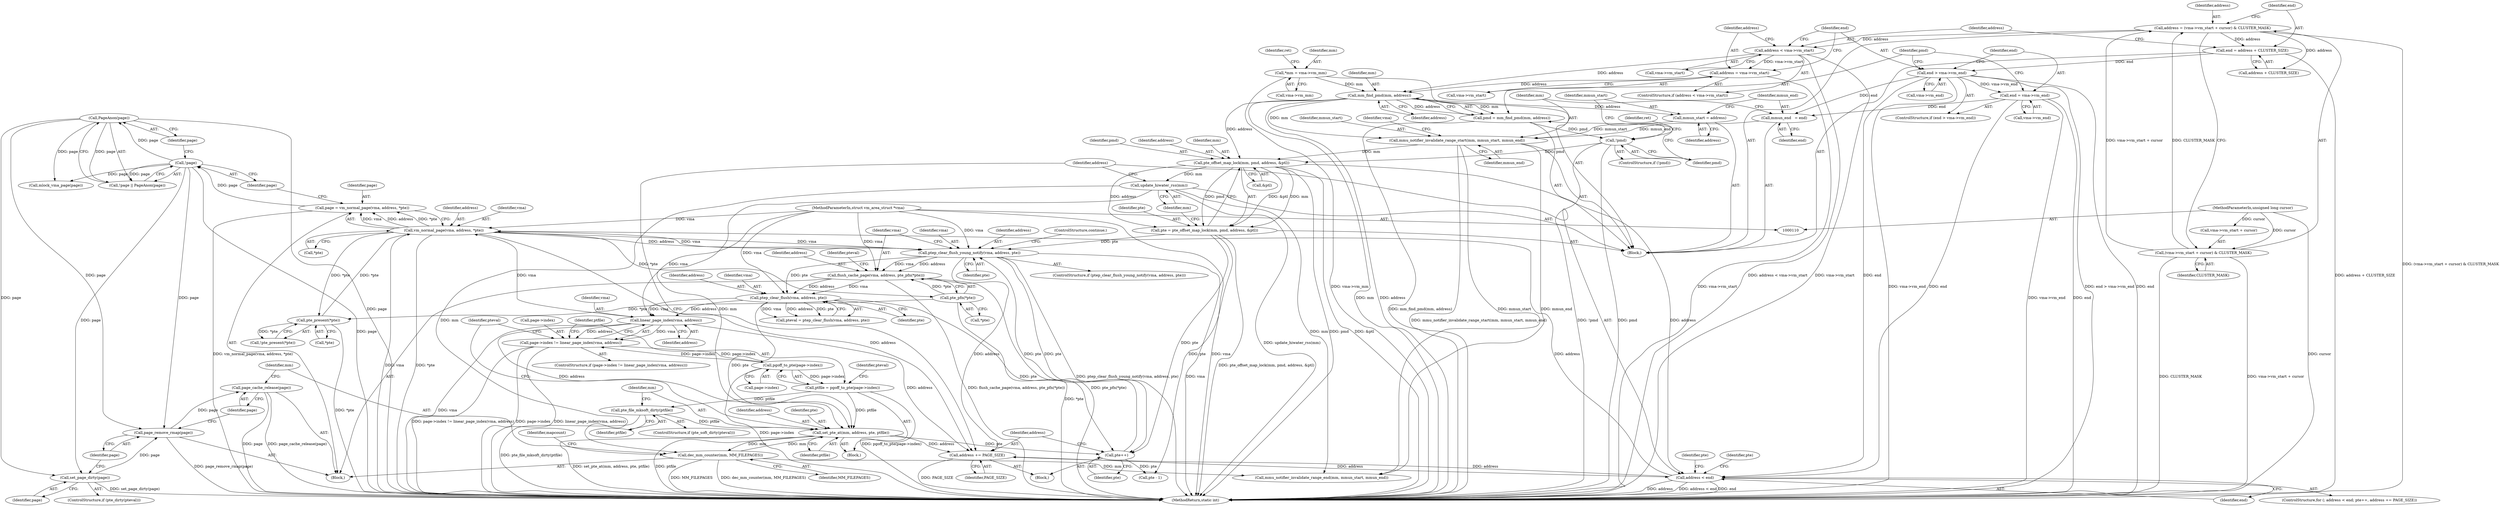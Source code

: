 digraph "0_linux_57e68e9cd65b4b8eb4045a1e0d0746458502554c_1@pointer" {
"1000325" [label="(Call,page_cache_release(page))"];
"1000323" [label="(Call,page_remove_rmap(page))"];
"1000259" [label="(Call,PageAnon(page))"];
"1000257" [label="(Call,!page)"];
"1000248" [label="(Call,page = vm_normal_page(vma, address, *pte))"];
"1000250" [label="(Call,vm_normal_page(vma, address, *pte))"];
"1000297" [label="(Call,linear_page_index(vma, address))"];
"1000288" [label="(Call,ptep_clear_flush(vma, address, pte))"];
"1000280" [label="(Call,flush_cache_page(vma, address, pte_pfn(*pte)))"];
"1000275" [label="(Call,ptep_clear_flush_young_notify(vma, address, pte))"];
"1000113" [label="(MethodParameterIn,struct vm_area_struct *vma)"];
"1000236" [label="(Call,pte++)"];
"1000313" [label="(Call,set_pte_at(mm, address, pte, ptfile))"];
"1000327" [label="(Call,dec_mm_counter(mm, MM_FILEPAGES))"];
"1000229" [label="(Call,update_hiwater_rss(mm))"];
"1000223" [label="(Call,pte_offset_map_lock(mm, pmd, address, &ptl))"];
"1000191" [label="(Call,mmu_notifier_invalidate_range_start(mm, mmun_start, mmun_end))"];
"1000177" [label="(Call,mm_find_pmd(mm, address))"];
"1000117" [label="(Call,*mm = vma->vm_mm)"];
"1000159" [label="(Call,address = vma->vm_start)"];
"1000154" [label="(Call,address < vma->vm_start)"];
"1000139" [label="(Call,address = (vma->vm_start + cursor) & CLUSTER_MASK)"];
"1000141" [label="(Call,(vma->vm_start + cursor) & CLUSTER_MASK)"];
"1000111" [label="(MethodParameterIn,unsigned long cursor)"];
"1000185" [label="(Call,mmun_start = address)"];
"1000188" [label="(Call,mmun_end   = end)"];
"1000165" [label="(Call,end > vma->vm_end)"];
"1000148" [label="(Call,end = address + CLUSTER_SIZE)"];
"1000170" [label="(Call,end = vma->vm_end)"];
"1000181" [label="(Call,!pmd)"];
"1000175" [label="(Call,pmd = mm_find_pmd(mm, address))"];
"1000311" [label="(Call,pte_file_mksoft_dirty(ptfile))"];
"1000302" [label="(Call,ptfile = pgoff_to_pte(page->index))"];
"1000304" [label="(Call,pgoff_to_pte(page->index))"];
"1000293" [label="(Call,page->index != linear_page_index(vma, address))"];
"1000221" [label="(Call,pte = pte_offset_map_lock(mm, pmd, address, &ptl))"];
"1000283" [label="(Call,pte_pfn(*pte))"];
"1000232" [label="(Call,address < end)"];
"1000238" [label="(Call,address += PAGE_SIZE)"];
"1000244" [label="(Call,pte_present(*pte))"];
"1000321" [label="(Call,set_page_dirty(page))"];
"1000288" [label="(Call,ptep_clear_flush(vma, address, pte))"];
"1000231" [label="(ControlStructure,for (; address < end; pte++, address += PAGE_SIZE))"];
"1000200" [label="(Identifier,vma)"];
"1000180" [label="(ControlStructure,if (!pmd))"];
"1000226" [label="(Identifier,address)"];
"1000171" [label="(Identifier,end)"];
"1000232" [label="(Call,address < end)"];
"1000322" [label="(Identifier,page)"];
"1000327" [label="(Call,dec_mm_counter(mm, MM_FILEPAGES))"];
"1000177" [label="(Call,mm_find_pmd(mm, address))"];
"1000241" [label="(Block,)"];
"1000191" [label="(Call,mmu_notifier_invalidate_range_start(mm, mmun_start, mmun_end))"];
"1000161" [label="(Call,vma->vm_start)"];
"1000257" [label="(Call,!page)"];
"1000243" [label="(Call,!pte_present(*pte))"];
"1000290" [label="(Identifier,address)"];
"1000298" [label="(Identifier,vma)"];
"1000224" [label="(Identifier,mm)"];
"1000253" [label="(Call,*pte)"];
"1000147" [label="(Identifier,CLUSTER_MASK)"];
"1000318" [label="(ControlStructure,if (pte_dirty(pteval)))"];
"1000326" [label="(Identifier,page)"];
"1000117" [label="(Call,*mm = vma->vm_mm)"];
"1000282" [label="(Identifier,address)"];
"1000325" [label="(Call,page_cache_release(page))"];
"1000324" [label="(Identifier,page)"];
"1000140" [label="(Identifier,address)"];
"1000292" [label="(ControlStructure,if (page->index != linear_page_index(vma, address)))"];
"1000284" [label="(Call,*pte)"];
"1000302" [label="(Call,ptfile = pgoff_to_pte(page->index))"];
"1000274" [label="(ControlStructure,if (ptep_clear_flush_young_notify(vma, address, pte)))"];
"1000156" [label="(Call,vma->vm_start)"];
"1000299" [label="(Identifier,address)"];
"1000279" [label="(ControlStructure,continue;)"];
"1000222" [label="(Identifier,pte)"];
"1000113" [label="(MethodParameterIn,struct vm_area_struct *vma)"];
"1000283" [label="(Call,pte_pfn(*pte))"];
"1000185" [label="(Call,mmun_start = address)"];
"1000227" [label="(Call,&ptl)"];
"1000245" [label="(Call,*pte)"];
"1000181" [label="(Call,!pmd)"];
"1000119" [label="(Call,vma->vm_mm)"];
"1000133" [label="(Identifier,ret)"];
"1000164" [label="(ControlStructure,if (end > vma->vm_end))"];
"1000154" [label="(Call,address < vma->vm_start)"];
"1000170" [label="(Call,end = vma->vm_end)"];
"1000246" [label="(Identifier,pte)"];
"1000249" [label="(Identifier,page)"];
"1000291" [label="(Identifier,pte)"];
"1000187" [label="(Identifier,address)"];
"1000233" [label="(Identifier,address)"];
"1000192" [label="(Identifier,mm)"];
"1000244" [label="(Call,pte_present(*pte))"];
"1000139" [label="(Call,address = (vma->vm_start + cursor) & CLUSTER_MASK)"];
"1000308" [label="(ControlStructure,if (pte_soft_dirty(pteval)))"];
"1000276" [label="(Identifier,vma)"];
"1000190" [label="(Identifier,end)"];
"1000320" [label="(Identifier,pteval)"];
"1000149" [label="(Identifier,end)"];
"1000182" [label="(Identifier,pmd)"];
"1000172" [label="(Call,vma->vm_end)"];
"1000184" [label="(Identifier,ret)"];
"1000335" [label="(Identifier,pte)"];
"1000225" [label="(Identifier,pmd)"];
"1000223" [label="(Call,pte_offset_map_lock(mm, pmd, address, &ptl))"];
"1000304" [label="(Call,pgoff_to_pte(page->index))"];
"1000338" [label="(Call,mmu_notifier_invalidate_range_end(mm, mmun_start, mmun_end))"];
"1000264" [label="(Call,mlock_vma_page(page))"];
"1000281" [label="(Identifier,vma)"];
"1000329" [label="(Identifier,MM_FILEPAGES)"];
"1000278" [label="(Identifier,pte)"];
"1000259" [label="(Call,PageAnon(page))"];
"1000332" [label="(Identifier,mapcount)"];
"1000153" [label="(ControlStructure,if (address < vma->vm_start))"];
"1000286" [label="(Call,pteval = ptep_clear_flush(vma, address, pte))"];
"1000159" [label="(Call,address = vma->vm_start)"];
"1000311" [label="(Call,pte_file_mksoft_dirty(ptfile))"];
"1000167" [label="(Call,vma->vm_end)"];
"1000258" [label="(Identifier,page)"];
"1000178" [label="(Identifier,mm)"];
"1000239" [label="(Identifier,address)"];
"1000166" [label="(Identifier,end)"];
"1000148" [label="(Call,end = address + CLUSTER_SIZE)"];
"1000186" [label="(Identifier,mmun_start)"];
"1000111" [label="(MethodParameterIn,unsigned long cursor)"];
"1000305" [label="(Call,page->index)"];
"1000236" [label="(Call,pte++)"];
"1000260" [label="(Identifier,page)"];
"1000250" [label="(Call,vm_normal_page(vma, address, *pte))"];
"1000160" [label="(Identifier,address)"];
"1000297" [label="(Call,linear_page_index(vma, address))"];
"1000115" [label="(Block,)"];
"1000277" [label="(Identifier,address)"];
"1000323" [label="(Call,page_remove_rmap(page))"];
"1000252" [label="(Identifier,address)"];
"1000141" [label="(Call,(vma->vm_start + cursor) & CLUSTER_MASK)"];
"1000230" [label="(Identifier,mm)"];
"1000303" [label="(Identifier,ptfile)"];
"1000234" [label="(Identifier,end)"];
"1000150" [label="(Call,address + CLUSTER_SIZE)"];
"1000165" [label="(Call,end > vma->vm_end)"];
"1000312" [label="(Identifier,ptfile)"];
"1000317" [label="(Identifier,ptfile)"];
"1000194" [label="(Identifier,mmun_end)"];
"1000176" [label="(Identifier,pmd)"];
"1000229" [label="(Call,update_hiwater_rss(mm))"];
"1000179" [label="(Identifier,address)"];
"1000256" [label="(Call,!page || PageAnon(page))"];
"1000235" [label="(Block,)"];
"1000280" [label="(Call,flush_cache_page(vma, address, pte_pfn(*pte)))"];
"1000189" [label="(Identifier,mmun_end)"];
"1000155" [label="(Identifier,address)"];
"1000240" [label="(Identifier,PAGE_SIZE)"];
"1000221" [label="(Call,pte = pte_offset_map_lock(mm, pmd, address, &ptl))"];
"1000313" [label="(Call,set_pte_at(mm, address, pte, ptfile))"];
"1000287" [label="(Identifier,pteval)"];
"1000237" [label="(Identifier,pte)"];
"1000289" [label="(Identifier,vma)"];
"1000353" [label="(MethodReturn,static int)"];
"1000188" [label="(Call,mmun_end   = end)"];
"1000175" [label="(Call,pmd = mm_find_pmd(mm, address))"];
"1000315" [label="(Identifier,address)"];
"1000238" [label="(Call,address += PAGE_SIZE)"];
"1000142" [label="(Call,vma->vm_start + cursor)"];
"1000300" [label="(Block,)"];
"1000316" [label="(Identifier,pte)"];
"1000248" [label="(Call,page = vm_normal_page(vma, address, *pte))"];
"1000193" [label="(Identifier,mmun_start)"];
"1000293" [label="(Call,page->index != linear_page_index(vma, address))"];
"1000294" [label="(Call,page->index)"];
"1000334" [label="(Call,pte - 1)"];
"1000275" [label="(Call,ptep_clear_flush_young_notify(vma, address, pte))"];
"1000251" [label="(Identifier,vma)"];
"1000328" [label="(Identifier,mm)"];
"1000314" [label="(Identifier,mm)"];
"1000310" [label="(Identifier,pteval)"];
"1000321" [label="(Call,set_page_dirty(page))"];
"1000118" [label="(Identifier,mm)"];
"1000325" -> "1000241"  [label="AST: "];
"1000325" -> "1000326"  [label="CFG: "];
"1000326" -> "1000325"  [label="AST: "];
"1000328" -> "1000325"  [label="CFG: "];
"1000325" -> "1000353"  [label="DDG: page"];
"1000325" -> "1000353"  [label="DDG: page_cache_release(page)"];
"1000323" -> "1000325"  [label="DDG: page"];
"1000323" -> "1000241"  [label="AST: "];
"1000323" -> "1000324"  [label="CFG: "];
"1000324" -> "1000323"  [label="AST: "];
"1000326" -> "1000323"  [label="CFG: "];
"1000323" -> "1000353"  [label="DDG: page_remove_rmap(page)"];
"1000259" -> "1000323"  [label="DDG: page"];
"1000257" -> "1000323"  [label="DDG: page"];
"1000321" -> "1000323"  [label="DDG: page"];
"1000259" -> "1000256"  [label="AST: "];
"1000259" -> "1000260"  [label="CFG: "];
"1000260" -> "1000259"  [label="AST: "];
"1000256" -> "1000259"  [label="CFG: "];
"1000259" -> "1000353"  [label="DDG: page"];
"1000259" -> "1000256"  [label="DDG: page"];
"1000257" -> "1000259"  [label="DDG: page"];
"1000259" -> "1000264"  [label="DDG: page"];
"1000259" -> "1000321"  [label="DDG: page"];
"1000257" -> "1000256"  [label="AST: "];
"1000257" -> "1000258"  [label="CFG: "];
"1000258" -> "1000257"  [label="AST: "];
"1000260" -> "1000257"  [label="CFG: "];
"1000256" -> "1000257"  [label="CFG: "];
"1000257" -> "1000353"  [label="DDG: page"];
"1000257" -> "1000256"  [label="DDG: page"];
"1000248" -> "1000257"  [label="DDG: page"];
"1000257" -> "1000264"  [label="DDG: page"];
"1000257" -> "1000321"  [label="DDG: page"];
"1000248" -> "1000241"  [label="AST: "];
"1000248" -> "1000250"  [label="CFG: "];
"1000249" -> "1000248"  [label="AST: "];
"1000250" -> "1000248"  [label="AST: "];
"1000258" -> "1000248"  [label="CFG: "];
"1000248" -> "1000353"  [label="DDG: vm_normal_page(vma, address, *pte)"];
"1000250" -> "1000248"  [label="DDG: vma"];
"1000250" -> "1000248"  [label="DDG: address"];
"1000250" -> "1000248"  [label="DDG: *pte"];
"1000250" -> "1000253"  [label="CFG: "];
"1000251" -> "1000250"  [label="AST: "];
"1000252" -> "1000250"  [label="AST: "];
"1000253" -> "1000250"  [label="AST: "];
"1000250" -> "1000353"  [label="DDG: vma"];
"1000250" -> "1000353"  [label="DDG: *pte"];
"1000250" -> "1000238"  [label="DDG: address"];
"1000250" -> "1000244"  [label="DDG: *pte"];
"1000297" -> "1000250"  [label="DDG: vma"];
"1000275" -> "1000250"  [label="DDG: vma"];
"1000113" -> "1000250"  [label="DDG: vma"];
"1000232" -> "1000250"  [label="DDG: address"];
"1000244" -> "1000250"  [label="DDG: *pte"];
"1000250" -> "1000275"  [label="DDG: vma"];
"1000250" -> "1000275"  [label="DDG: address"];
"1000250" -> "1000283"  [label="DDG: *pte"];
"1000297" -> "1000293"  [label="AST: "];
"1000297" -> "1000299"  [label="CFG: "];
"1000298" -> "1000297"  [label="AST: "];
"1000299" -> "1000297"  [label="AST: "];
"1000293" -> "1000297"  [label="CFG: "];
"1000297" -> "1000353"  [label="DDG: vma"];
"1000297" -> "1000238"  [label="DDG: address"];
"1000297" -> "1000293"  [label="DDG: vma"];
"1000297" -> "1000293"  [label="DDG: address"];
"1000288" -> "1000297"  [label="DDG: vma"];
"1000288" -> "1000297"  [label="DDG: address"];
"1000113" -> "1000297"  [label="DDG: vma"];
"1000297" -> "1000313"  [label="DDG: address"];
"1000288" -> "1000286"  [label="AST: "];
"1000288" -> "1000291"  [label="CFG: "];
"1000289" -> "1000288"  [label="AST: "];
"1000290" -> "1000288"  [label="AST: "];
"1000291" -> "1000288"  [label="AST: "];
"1000286" -> "1000288"  [label="CFG: "];
"1000288" -> "1000236"  [label="DDG: pte"];
"1000288" -> "1000286"  [label="DDG: vma"];
"1000288" -> "1000286"  [label="DDG: address"];
"1000288" -> "1000286"  [label="DDG: pte"];
"1000280" -> "1000288"  [label="DDG: vma"];
"1000280" -> "1000288"  [label="DDG: address"];
"1000113" -> "1000288"  [label="DDG: vma"];
"1000275" -> "1000288"  [label="DDG: pte"];
"1000288" -> "1000313"  [label="DDG: pte"];
"1000280" -> "1000241"  [label="AST: "];
"1000280" -> "1000283"  [label="CFG: "];
"1000281" -> "1000280"  [label="AST: "];
"1000282" -> "1000280"  [label="AST: "];
"1000283" -> "1000280"  [label="AST: "];
"1000287" -> "1000280"  [label="CFG: "];
"1000280" -> "1000353"  [label="DDG: flush_cache_page(vma, address, pte_pfn(*pte))"];
"1000280" -> "1000353"  [label="DDG: pte_pfn(*pte)"];
"1000275" -> "1000280"  [label="DDG: vma"];
"1000275" -> "1000280"  [label="DDG: address"];
"1000113" -> "1000280"  [label="DDG: vma"];
"1000283" -> "1000280"  [label="DDG: *pte"];
"1000275" -> "1000274"  [label="AST: "];
"1000275" -> "1000278"  [label="CFG: "];
"1000276" -> "1000275"  [label="AST: "];
"1000277" -> "1000275"  [label="AST: "];
"1000278" -> "1000275"  [label="AST: "];
"1000279" -> "1000275"  [label="CFG: "];
"1000281" -> "1000275"  [label="CFG: "];
"1000275" -> "1000353"  [label="DDG: ptep_clear_flush_young_notify(vma, address, pte)"];
"1000275" -> "1000353"  [label="DDG: vma"];
"1000275" -> "1000236"  [label="DDG: pte"];
"1000275" -> "1000238"  [label="DDG: address"];
"1000113" -> "1000275"  [label="DDG: vma"];
"1000236" -> "1000275"  [label="DDG: pte"];
"1000221" -> "1000275"  [label="DDG: pte"];
"1000113" -> "1000110"  [label="AST: "];
"1000113" -> "1000353"  [label="DDG: vma"];
"1000236" -> "1000235"  [label="AST: "];
"1000236" -> "1000237"  [label="CFG: "];
"1000237" -> "1000236"  [label="AST: "];
"1000239" -> "1000236"  [label="CFG: "];
"1000313" -> "1000236"  [label="DDG: pte"];
"1000221" -> "1000236"  [label="DDG: pte"];
"1000236" -> "1000334"  [label="DDG: pte"];
"1000313" -> "1000300"  [label="AST: "];
"1000313" -> "1000317"  [label="CFG: "];
"1000314" -> "1000313"  [label="AST: "];
"1000315" -> "1000313"  [label="AST: "];
"1000316" -> "1000313"  [label="AST: "];
"1000317" -> "1000313"  [label="AST: "];
"1000320" -> "1000313"  [label="CFG: "];
"1000313" -> "1000353"  [label="DDG: set_pte_at(mm, address, pte, ptfile)"];
"1000313" -> "1000353"  [label="DDG: ptfile"];
"1000313" -> "1000238"  [label="DDG: address"];
"1000327" -> "1000313"  [label="DDG: mm"];
"1000229" -> "1000313"  [label="DDG: mm"];
"1000311" -> "1000313"  [label="DDG: ptfile"];
"1000302" -> "1000313"  [label="DDG: ptfile"];
"1000313" -> "1000327"  [label="DDG: mm"];
"1000327" -> "1000241"  [label="AST: "];
"1000327" -> "1000329"  [label="CFG: "];
"1000328" -> "1000327"  [label="AST: "];
"1000329" -> "1000327"  [label="AST: "];
"1000332" -> "1000327"  [label="CFG: "];
"1000327" -> "1000353"  [label="DDG: MM_FILEPAGES"];
"1000327" -> "1000353"  [label="DDG: dec_mm_counter(mm, MM_FILEPAGES)"];
"1000229" -> "1000327"  [label="DDG: mm"];
"1000327" -> "1000338"  [label="DDG: mm"];
"1000229" -> "1000115"  [label="AST: "];
"1000229" -> "1000230"  [label="CFG: "];
"1000230" -> "1000229"  [label="AST: "];
"1000233" -> "1000229"  [label="CFG: "];
"1000229" -> "1000353"  [label="DDG: update_hiwater_rss(mm)"];
"1000223" -> "1000229"  [label="DDG: mm"];
"1000229" -> "1000338"  [label="DDG: mm"];
"1000223" -> "1000221"  [label="AST: "];
"1000223" -> "1000227"  [label="CFG: "];
"1000224" -> "1000223"  [label="AST: "];
"1000225" -> "1000223"  [label="AST: "];
"1000226" -> "1000223"  [label="AST: "];
"1000227" -> "1000223"  [label="AST: "];
"1000221" -> "1000223"  [label="CFG: "];
"1000223" -> "1000353"  [label="DDG: pmd"];
"1000223" -> "1000353"  [label="DDG: &ptl"];
"1000223" -> "1000221"  [label="DDG: mm"];
"1000223" -> "1000221"  [label="DDG: pmd"];
"1000223" -> "1000221"  [label="DDG: address"];
"1000223" -> "1000221"  [label="DDG: &ptl"];
"1000191" -> "1000223"  [label="DDG: mm"];
"1000181" -> "1000223"  [label="DDG: pmd"];
"1000177" -> "1000223"  [label="DDG: address"];
"1000223" -> "1000232"  [label="DDG: address"];
"1000191" -> "1000115"  [label="AST: "];
"1000191" -> "1000194"  [label="CFG: "];
"1000192" -> "1000191"  [label="AST: "];
"1000193" -> "1000191"  [label="AST: "];
"1000194" -> "1000191"  [label="AST: "];
"1000200" -> "1000191"  [label="CFG: "];
"1000191" -> "1000353"  [label="DDG: mmu_notifier_invalidate_range_start(mm, mmun_start, mmun_end)"];
"1000177" -> "1000191"  [label="DDG: mm"];
"1000185" -> "1000191"  [label="DDG: mmun_start"];
"1000188" -> "1000191"  [label="DDG: mmun_end"];
"1000191" -> "1000338"  [label="DDG: mmun_start"];
"1000191" -> "1000338"  [label="DDG: mmun_end"];
"1000177" -> "1000175"  [label="AST: "];
"1000177" -> "1000179"  [label="CFG: "];
"1000178" -> "1000177"  [label="AST: "];
"1000179" -> "1000177"  [label="AST: "];
"1000175" -> "1000177"  [label="CFG: "];
"1000177" -> "1000353"  [label="DDG: mm"];
"1000177" -> "1000353"  [label="DDG: address"];
"1000177" -> "1000175"  [label="DDG: mm"];
"1000177" -> "1000175"  [label="DDG: address"];
"1000117" -> "1000177"  [label="DDG: mm"];
"1000159" -> "1000177"  [label="DDG: address"];
"1000154" -> "1000177"  [label="DDG: address"];
"1000177" -> "1000185"  [label="DDG: address"];
"1000117" -> "1000115"  [label="AST: "];
"1000117" -> "1000119"  [label="CFG: "];
"1000118" -> "1000117"  [label="AST: "];
"1000119" -> "1000117"  [label="AST: "];
"1000133" -> "1000117"  [label="CFG: "];
"1000117" -> "1000353"  [label="DDG: vma->vm_mm"];
"1000159" -> "1000153"  [label="AST: "];
"1000159" -> "1000161"  [label="CFG: "];
"1000160" -> "1000159"  [label="AST: "];
"1000161" -> "1000159"  [label="AST: "];
"1000166" -> "1000159"  [label="CFG: "];
"1000159" -> "1000353"  [label="DDG: vma->vm_start"];
"1000154" -> "1000159"  [label="DDG: vma->vm_start"];
"1000154" -> "1000153"  [label="AST: "];
"1000154" -> "1000156"  [label="CFG: "];
"1000155" -> "1000154"  [label="AST: "];
"1000156" -> "1000154"  [label="AST: "];
"1000160" -> "1000154"  [label="CFG: "];
"1000166" -> "1000154"  [label="CFG: "];
"1000154" -> "1000353"  [label="DDG: address < vma->vm_start"];
"1000154" -> "1000353"  [label="DDG: vma->vm_start"];
"1000139" -> "1000154"  [label="DDG: address"];
"1000139" -> "1000115"  [label="AST: "];
"1000139" -> "1000141"  [label="CFG: "];
"1000140" -> "1000139"  [label="AST: "];
"1000141" -> "1000139"  [label="AST: "];
"1000149" -> "1000139"  [label="CFG: "];
"1000139" -> "1000353"  [label="DDG: (vma->vm_start + cursor) & CLUSTER_MASK"];
"1000141" -> "1000139"  [label="DDG: vma->vm_start + cursor"];
"1000141" -> "1000139"  [label="DDG: CLUSTER_MASK"];
"1000139" -> "1000148"  [label="DDG: address"];
"1000139" -> "1000150"  [label="DDG: address"];
"1000141" -> "1000147"  [label="CFG: "];
"1000142" -> "1000141"  [label="AST: "];
"1000147" -> "1000141"  [label="AST: "];
"1000141" -> "1000353"  [label="DDG: vma->vm_start + cursor"];
"1000141" -> "1000353"  [label="DDG: CLUSTER_MASK"];
"1000111" -> "1000141"  [label="DDG: cursor"];
"1000111" -> "1000110"  [label="AST: "];
"1000111" -> "1000353"  [label="DDG: cursor"];
"1000111" -> "1000142"  [label="DDG: cursor"];
"1000185" -> "1000115"  [label="AST: "];
"1000185" -> "1000187"  [label="CFG: "];
"1000186" -> "1000185"  [label="AST: "];
"1000187" -> "1000185"  [label="AST: "];
"1000189" -> "1000185"  [label="CFG: "];
"1000188" -> "1000115"  [label="AST: "];
"1000188" -> "1000190"  [label="CFG: "];
"1000189" -> "1000188"  [label="AST: "];
"1000190" -> "1000188"  [label="AST: "];
"1000192" -> "1000188"  [label="CFG: "];
"1000165" -> "1000188"  [label="DDG: end"];
"1000170" -> "1000188"  [label="DDG: end"];
"1000165" -> "1000164"  [label="AST: "];
"1000165" -> "1000167"  [label="CFG: "];
"1000166" -> "1000165"  [label="AST: "];
"1000167" -> "1000165"  [label="AST: "];
"1000171" -> "1000165"  [label="CFG: "];
"1000176" -> "1000165"  [label="CFG: "];
"1000165" -> "1000353"  [label="DDG: end"];
"1000165" -> "1000353"  [label="DDG: vma->vm_end"];
"1000165" -> "1000353"  [label="DDG: end > vma->vm_end"];
"1000148" -> "1000165"  [label="DDG: end"];
"1000165" -> "1000170"  [label="DDG: vma->vm_end"];
"1000165" -> "1000232"  [label="DDG: end"];
"1000148" -> "1000115"  [label="AST: "];
"1000148" -> "1000150"  [label="CFG: "];
"1000149" -> "1000148"  [label="AST: "];
"1000150" -> "1000148"  [label="AST: "];
"1000155" -> "1000148"  [label="CFG: "];
"1000148" -> "1000353"  [label="DDG: address + CLUSTER_SIZE"];
"1000170" -> "1000164"  [label="AST: "];
"1000170" -> "1000172"  [label="CFG: "];
"1000171" -> "1000170"  [label="AST: "];
"1000172" -> "1000170"  [label="AST: "];
"1000176" -> "1000170"  [label="CFG: "];
"1000170" -> "1000353"  [label="DDG: vma->vm_end"];
"1000170" -> "1000353"  [label="DDG: end"];
"1000170" -> "1000232"  [label="DDG: end"];
"1000181" -> "1000180"  [label="AST: "];
"1000181" -> "1000182"  [label="CFG: "];
"1000182" -> "1000181"  [label="AST: "];
"1000184" -> "1000181"  [label="CFG: "];
"1000186" -> "1000181"  [label="CFG: "];
"1000181" -> "1000353"  [label="DDG: !pmd"];
"1000181" -> "1000353"  [label="DDG: pmd"];
"1000175" -> "1000181"  [label="DDG: pmd"];
"1000175" -> "1000115"  [label="AST: "];
"1000176" -> "1000175"  [label="AST: "];
"1000182" -> "1000175"  [label="CFG: "];
"1000175" -> "1000353"  [label="DDG: mm_find_pmd(mm, address)"];
"1000311" -> "1000308"  [label="AST: "];
"1000311" -> "1000312"  [label="CFG: "];
"1000312" -> "1000311"  [label="AST: "];
"1000314" -> "1000311"  [label="CFG: "];
"1000311" -> "1000353"  [label="DDG: pte_file_mksoft_dirty(ptfile)"];
"1000302" -> "1000311"  [label="DDG: ptfile"];
"1000302" -> "1000300"  [label="AST: "];
"1000302" -> "1000304"  [label="CFG: "];
"1000303" -> "1000302"  [label="AST: "];
"1000304" -> "1000302"  [label="AST: "];
"1000310" -> "1000302"  [label="CFG: "];
"1000302" -> "1000353"  [label="DDG: pgoff_to_pte(page->index)"];
"1000304" -> "1000302"  [label="DDG: page->index"];
"1000304" -> "1000305"  [label="CFG: "];
"1000305" -> "1000304"  [label="AST: "];
"1000304" -> "1000353"  [label="DDG: page->index"];
"1000304" -> "1000293"  [label="DDG: page->index"];
"1000293" -> "1000304"  [label="DDG: page->index"];
"1000293" -> "1000292"  [label="AST: "];
"1000294" -> "1000293"  [label="AST: "];
"1000303" -> "1000293"  [label="CFG: "];
"1000320" -> "1000293"  [label="CFG: "];
"1000293" -> "1000353"  [label="DDG: page->index != linear_page_index(vma, address)"];
"1000293" -> "1000353"  [label="DDG: page->index"];
"1000293" -> "1000353"  [label="DDG: linear_page_index(vma, address)"];
"1000221" -> "1000115"  [label="AST: "];
"1000222" -> "1000221"  [label="AST: "];
"1000230" -> "1000221"  [label="CFG: "];
"1000221" -> "1000353"  [label="DDG: pte_offset_map_lock(mm, pmd, address, &ptl)"];
"1000221" -> "1000334"  [label="DDG: pte"];
"1000283" -> "1000284"  [label="CFG: "];
"1000284" -> "1000283"  [label="AST: "];
"1000283" -> "1000353"  [label="DDG: *pte"];
"1000283" -> "1000244"  [label="DDG: *pte"];
"1000232" -> "1000231"  [label="AST: "];
"1000232" -> "1000234"  [label="CFG: "];
"1000233" -> "1000232"  [label="AST: "];
"1000234" -> "1000232"  [label="AST: "];
"1000246" -> "1000232"  [label="CFG: "];
"1000335" -> "1000232"  [label="CFG: "];
"1000232" -> "1000353"  [label="DDG: address"];
"1000232" -> "1000353"  [label="DDG: address < end"];
"1000232" -> "1000353"  [label="DDG: end"];
"1000238" -> "1000232"  [label="DDG: address"];
"1000232" -> "1000238"  [label="DDG: address"];
"1000238" -> "1000235"  [label="AST: "];
"1000238" -> "1000240"  [label="CFG: "];
"1000239" -> "1000238"  [label="AST: "];
"1000240" -> "1000238"  [label="AST: "];
"1000233" -> "1000238"  [label="CFG: "];
"1000238" -> "1000353"  [label="DDG: PAGE_SIZE"];
"1000244" -> "1000243"  [label="AST: "];
"1000244" -> "1000245"  [label="CFG: "];
"1000245" -> "1000244"  [label="AST: "];
"1000243" -> "1000244"  [label="CFG: "];
"1000244" -> "1000353"  [label="DDG: *pte"];
"1000244" -> "1000243"  [label="DDG: *pte"];
"1000321" -> "1000318"  [label="AST: "];
"1000321" -> "1000322"  [label="CFG: "];
"1000322" -> "1000321"  [label="AST: "];
"1000324" -> "1000321"  [label="CFG: "];
"1000321" -> "1000353"  [label="DDG: set_page_dirty(page)"];
}
